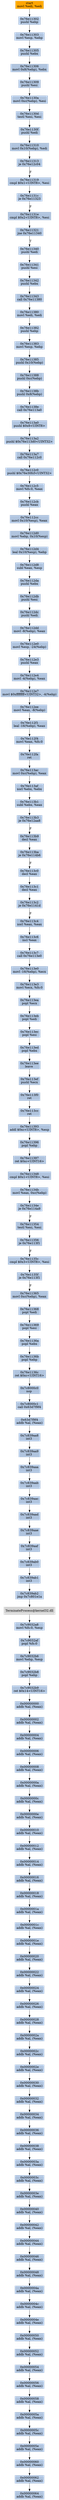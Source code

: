 digraph G {
node[shape=rectangle,style=filled,fillcolor=lightsteelblue,color=lightsteelblue]
bgcolor="transparent"
a0x76e11300movl_edi_edi[label="start\nmovl %edi, %edi",color="lightgrey",fillcolor="orange"];
a0x76e11302pushl_ebp[label="0x76e11302\npushl %ebp"];
a0x76e11303movl_esp_ebp[label="0x76e11303\nmovl %esp, %ebp"];
a0x76e11305pushl_ebx[label="0x76e11305\npushl %ebx"];
a0x76e11306movl_0x8ebp__ebx[label="0x76e11306\nmovl 0x8(%ebp), %ebx"];
a0x76e11309pushl_esi[label="0x76e11309\npushl %esi"];
a0x76e1130amovl_0xcebp__esi[label="0x76e1130a\nmovl 0xc(%ebp), %esi"];
a0x76e1130dtestl_esi_esi[label="0x76e1130d\ntestl %esi, %esi"];
a0x76e1130fpushl_edi[label="0x76e1130f\npushl %edi"];
a0x76e11310movl_0x10ebp__edi[label="0x76e11310\nmovl 0x10(%ebp), %edi"];
a0x76e11313je_0x76e12c04[label="0x76e11313\nje 0x76e12c04"];
a0x76e11319cmpl_0x1UINT8_esi[label="0x76e11319\ncmpl $0x1<UINT8>, %esi"];
a0x76e1131cje_0x76e11323[label="0x76e1131c\nje 0x76e11323"];
a0x76e1131ecmpl_0x2UINT8_esi[label="0x76e1131e\ncmpl $0x2<UINT8>, %esi"];
a0x76e11321jne_0x76e11340[label="0x76e11321\njne 0x76e11340"];
a0x76e11340pushl_edi[label="0x76e11340\npushl %edi"];
a0x76e11341pushl_esi[label="0x76e11341\npushl %esi"];
a0x76e11342pushl_ebx[label="0x76e11342\npushl %ebx"];
a0x76e11343call_0x76e11380[label="0x76e11343\ncall 0x76e11380"];
a0x76e11380movl_edi_edi[label="0x76e11380\nmovl %edi, %edi"];
a0x76e11382pushl_ebp[label="0x76e11382\npushl %ebp"];
a0x76e11383movl_esp_ebp[label="0x76e11383\nmovl %esp, %ebp"];
a0x76e11385pushl_0x10ebp_[label="0x76e11385\npushl 0x10(%ebp)"];
a0x76e11388pushl_0xcebp_[label="0x76e11388\npushl 0xc(%ebp)"];
a0x76e1138bpushl_0x8ebp_[label="0x76e1138b\npushl 0x8(%ebp)"];
a0x76e1138ecall_0x76e113a0[label="0x76e1138e\ncall 0x76e113a0"];
a0x76e113a0pushl_0x8UINT8[label="0x76e113a0\npushl $0x8<UINT8>"];
a0x76e113a2pushl_0x76e113d0UINT32[label="0x76e113a2\npushl $0x76e113d0<UINT32>"];
a0x76e113a7call_0x76e112c0[label="0x76e113a7\ncall 0x76e112c0"];
a0x76e112c0pushl_0x76e30fcfUINT32[label="0x76e112c0\npushl $0x76e30fcf<UINT32>"];
a0x76e112c5movl_fs_0_eax[label="0x76e112c5\nmovl %fs:0, %eax"];
a0x76e112cbpushl_eax[label="0x76e112cb\npushl %eax"];
a0x76e112ccmovl_0x10esp__eax[label="0x76e112cc\nmovl 0x10(%esp), %eax"];
a0x76e112d0movl_ebp_0x10esp_[label="0x76e112d0\nmovl %ebp, 0x10(%esp)"];
a0x76e112d4leal_0x10esp__ebp[label="0x76e112d4\nleal 0x10(%esp), %ebp"];
a0x76e112d8subl_eax_esp[label="0x76e112d8\nsubl %eax, %esp"];
a0x76e112dapushl_ebx[label="0x76e112da\npushl %ebx"];
a0x76e112dbpushl_esi[label="0x76e112db\npushl %esi"];
a0x76e112dcpushl_edi[label="0x76e112dc\npushl %edi"];
a0x76e112ddmovl__8ebp__eax[label="0x76e112dd\nmovl -8(%ebp), %eax"];
a0x76e112e0movl_esp__24ebp_[label="0x76e112e0\nmovl %esp, -24(%ebp)"];
a0x76e112e3pushl_eax[label="0x76e112e3\npushl %eax"];
a0x76e112e4movl__4ebp__eax[label="0x76e112e4\nmovl -4(%ebp), %eax"];
a0x76e112e7movl_0xffffffffUINT32__4ebp_[label="0x76e112e7\nmovl $0xffffffff<UINT32>, -4(%ebp)"];
a0x76e112eemovl_eax__8ebp_[label="0x76e112ee\nmovl %eax, -8(%ebp)"];
a0x76e112f1leal__16ebp__eax[label="0x76e112f1\nleal -16(%ebp), %eax"];
a0x76e112f4movl_eax_fs_0[label="0x76e112f4\nmovl %eax, %fs:0"];
a0x76e112faret[label="0x76e112fa\nret"];
a0x76e113acmovl_0xcebp__eax[label="0x76e113ac\nmovl 0xc(%ebp), %eax"];
a0x76e113afxorl_ebx_ebx[label="0x76e113af\nxorl %ebx, %ebx"];
a0x76e113b1subl_ebx_eax[label="0x76e113b1\nsubl %ebx, %eax"];
a0x76e113b3je_0x76e12aa8[label="0x76e113b3\nje 0x76e12aa8"];
a0x76e113b9decl_eax[label="0x76e113b9\ndecl %eax"];
a0x76e113baje_0x76e114b6[label="0x76e113ba\nje 0x76e114b6"];
a0x76e113c0decl_eax[label="0x76e113c0\ndecl %eax"];
a0x76e113c1decl_eax[label="0x76e113c1\ndecl %eax"];
a0x76e113c2je_0x76e1141d[label="0x76e113c2\nje 0x76e1141d"];
a0x76e113c4xorl_eax_eax[label="0x76e113c4\nxorl %eax, %eax"];
a0x76e113c6incl_eax[label="0x76e113c6\nincl %eax"];
a0x76e113c7call_0x76e113e0[label="0x76e113c7\ncall 0x76e113e0"];
a0x76e113e0movl__16ebp__ecx[label="0x76e113e0\nmovl -16(%ebp), %ecx"];
a0x76e113e3movl_ecx_fs_0[label="0x76e113e3\nmovl %ecx, %fs:0"];
a0x76e113eapopl_ecx[label="0x76e113ea\npopl %ecx"];
a0x76e113ebpopl_edi[label="0x76e113eb\npopl %edi"];
a0x76e113ecpopl_esi[label="0x76e113ec\npopl %esi"];
a0x76e113edpopl_ebx[label="0x76e113ed\npopl %ebx"];
a0x76e113eeleave_[label="0x76e113ee\nleave "];
a0x76e113efpushl_ecx[label="0x76e113ef\npushl %ecx"];
a0x76e113f0ret[label="0x76e113f0\nret"];
a0x76e113ccret[label="0x76e113cc\nret"];
a0x76e11393addl_0xcUINT8_esp[label="0x76e11393\naddl $0xc<UINT8>, %esp"];
a0x76e11396popl_ebp[label="0x76e11396\npopl %ebp"];
a0x76e11397ret_0xcUINT16[label="0x76e11397\nret $0xc<UINT16>"];
a0x76e11348cmpl_0x1UINT8_esi[label="0x76e11348\ncmpl $0x1<UINT8>, %esi"];
a0x76e1134bmovl_eax_0xcebp_[label="0x76e1134b\nmovl %eax, 0xc(%ebp)"];
a0x76e1134eje_0x76e114a9[label="0x76e1134e\nje 0x76e114a9"];
a0x76e11354testl_esi_esi[label="0x76e11354\ntestl %esi, %esi"];
a0x76e11356je_0x76e113f1[label="0x76e11356\nje 0x76e113f1"];
a0x76e1135ccmpl_0x3UINT8_esi[label="0x76e1135c\ncmpl $0x3<UINT8>, %esi"];
a0x76e1135fje_0x76e113f1[label="0x76e1135f\nje 0x76e113f1"];
a0x76e11365movl_0xcebp__eax[label="0x76e11365\nmovl 0xc(%ebp), %eax"];
a0x76e11368popl_edi[label="0x76e11368\npopl %edi"];
a0x76e11369popl_esi[label="0x76e11369\npopl %esi"];
a0x76e1136apopl_ebx[label="0x76e1136a\npopl %ebx"];
a0x76e1136bpopl_ebp[label="0x76e1136b\npopl %ebp"];
a0x76e1136cret_0xcUINT16[label="0x76e1136c\nret $0xc<UINT16>"];
a0x7c8000c0nop_[label="0x7c8000c0\nnop "];
a0x7c8000c1call_0x63d7f9f4[label="0x7c8000c1\ncall 0x63d7f9f4"];
a0x63d7f9f4addb_al_eax_[label="0x63d7f9f4\naddb %al, (%eax)"];
a0x7c839aa8int3_[label="0x7c839aa8\nint3 "];
a0x7c839aa9int3_[label="0x7c839aa9\nint3 "];
a0x7c839aaaint3_[label="0x7c839aaa\nint3 "];
a0x7c839aabint3_[label="0x7c839aab\nint3 "];
a0x7c839aacint3_[label="0x7c839aac\nint3 "];
a0x7c839aadint3_[label="0x7c839aad\nint3 "];
a0x7c839aaeint3_[label="0x7c839aae\nint3 "];
a0x7c839aafint3_[label="0x7c839aaf\nint3 "];
a0x7c839ab0int3_[label="0x7c839ab0\nint3 "];
a0x7c839ab1int3_[label="0x7c839ab1\nint3 "];
a0x7c839ab2jmp_0x7c801e1a[label="0x7c839ab2\njmp 0x7c801e1a"];
TerminateProcess_kernel32_dll[label="TerminateProcess@kernel32.dll",color="lightgrey",fillcolor="lightgrey"];
a0x7c9032a8movl_fs_0_esp[label="0x7c9032a8\nmovl %fs:0, %esp"];
a0x7c9032afpopl_fs_0[label="0x7c9032af\npopl %fs:0"];
a0x7c9032b6movl_ebp_esp[label="0x7c9032b6\nmovl %ebp, %esp"];
a0x7c9032b8popl_ebp[label="0x7c9032b8\npopl %ebp"];
a0x7c9032b9ret_0x14UINT16[label="0x7c9032b9\nret $0x14<UINT16>"];
a0x00000000addb_al_eax_[label="0x00000000\naddb %al, (%eax)"];
a0x00000002addb_al_eax_[label="0x00000002\naddb %al, (%eax)"];
a0x00000004addb_al_eax_[label="0x00000004\naddb %al, (%eax)"];
a0x00000006addb_al_eax_[label="0x00000006\naddb %al, (%eax)"];
a0x00000008addb_al_eax_[label="0x00000008\naddb %al, (%eax)"];
a0x0000000aaddb_al_eax_[label="0x0000000a\naddb %al, (%eax)"];
a0x0000000caddb_al_eax_[label="0x0000000c\naddb %al, (%eax)"];
a0x0000000eaddb_al_eax_[label="0x0000000e\naddb %al, (%eax)"];
a0x00000010addb_al_eax_[label="0x00000010\naddb %al, (%eax)"];
a0x00000012addb_al_eax_[label="0x00000012\naddb %al, (%eax)"];
a0x00000014addb_al_eax_[label="0x00000014\naddb %al, (%eax)"];
a0x00000016addb_al_eax_[label="0x00000016\naddb %al, (%eax)"];
a0x00000018addb_al_eax_[label="0x00000018\naddb %al, (%eax)"];
a0x0000001aaddb_al_eax_[label="0x0000001a\naddb %al, (%eax)"];
a0x0000001caddb_al_eax_[label="0x0000001c\naddb %al, (%eax)"];
a0x0000001eaddb_al_eax_[label="0x0000001e\naddb %al, (%eax)"];
a0x00000020addb_al_eax_[label="0x00000020\naddb %al, (%eax)"];
a0x00000022addb_al_eax_[label="0x00000022\naddb %al, (%eax)"];
a0x00000024addb_al_eax_[label="0x00000024\naddb %al, (%eax)"];
a0x00000026addb_al_eax_[label="0x00000026\naddb %al, (%eax)"];
a0x00000028addb_al_eax_[label="0x00000028\naddb %al, (%eax)"];
a0x0000002aaddb_al_eax_[label="0x0000002a\naddb %al, (%eax)"];
a0x0000002caddb_al_eax_[label="0x0000002c\naddb %al, (%eax)"];
a0x0000002eaddb_al_eax_[label="0x0000002e\naddb %al, (%eax)"];
a0x00000030addb_al_eax_[label="0x00000030\naddb %al, (%eax)"];
a0x00000032addb_al_eax_[label="0x00000032\naddb %al, (%eax)"];
a0x00000034addb_al_eax_[label="0x00000034\naddb %al, (%eax)"];
a0x00000036addb_al_eax_[label="0x00000036\naddb %al, (%eax)"];
a0x00000038addb_al_eax_[label="0x00000038\naddb %al, (%eax)"];
a0x0000003aaddb_al_eax_[label="0x0000003a\naddb %al, (%eax)"];
a0x0000003caddb_al_eax_[label="0x0000003c\naddb %al, (%eax)"];
a0x0000003eaddb_al_eax_[label="0x0000003e\naddb %al, (%eax)"];
a0x00000040addb_al_eax_[label="0x00000040\naddb %al, (%eax)"];
a0x00000042addb_al_eax_[label="0x00000042\naddb %al, (%eax)"];
a0x00000044addb_al_eax_[label="0x00000044\naddb %al, (%eax)"];
a0x00000046addb_al_eax_[label="0x00000046\naddb %al, (%eax)"];
a0x00000048addb_al_eax_[label="0x00000048\naddb %al, (%eax)"];
a0x0000004aaddb_al_eax_[label="0x0000004a\naddb %al, (%eax)"];
a0x0000004caddb_al_eax_[label="0x0000004c\naddb %al, (%eax)"];
a0x0000004eaddb_al_eax_[label="0x0000004e\naddb %al, (%eax)"];
a0x00000050addb_al_eax_[label="0x00000050\naddb %al, (%eax)"];
a0x00000052addb_al_eax_[label="0x00000052\naddb %al, (%eax)"];
a0x00000054addb_al_eax_[label="0x00000054\naddb %al, (%eax)"];
a0x00000056addb_al_eax_[label="0x00000056\naddb %al, (%eax)"];
a0x00000058addb_al_eax_[label="0x00000058\naddb %al, (%eax)"];
a0x0000005aaddb_al_eax_[label="0x0000005a\naddb %al, (%eax)"];
a0x0000005caddb_al_eax_[label="0x0000005c\naddb %al, (%eax)"];
a0x0000005eaddb_al_eax_[label="0x0000005e\naddb %al, (%eax)"];
a0x00000060addb_al_eax_[label="0x00000060\naddb %al, (%eax)"];
a0x00000062addb_al_eax_[label="0x00000062\naddb %al, (%eax)"];
a0x00000064addb_al_eax_[label="0x00000064\naddb %al, (%eax)"];
a0x76e11300movl_edi_edi -> a0x76e11302pushl_ebp [color="#000000"];
a0x76e11302pushl_ebp -> a0x76e11303movl_esp_ebp [color="#000000"];
a0x76e11303movl_esp_ebp -> a0x76e11305pushl_ebx [color="#000000"];
a0x76e11305pushl_ebx -> a0x76e11306movl_0x8ebp__ebx [color="#000000"];
a0x76e11306movl_0x8ebp__ebx -> a0x76e11309pushl_esi [color="#000000"];
a0x76e11309pushl_esi -> a0x76e1130amovl_0xcebp__esi [color="#000000"];
a0x76e1130amovl_0xcebp__esi -> a0x76e1130dtestl_esi_esi [color="#000000"];
a0x76e1130dtestl_esi_esi -> a0x76e1130fpushl_edi [color="#000000"];
a0x76e1130fpushl_edi -> a0x76e11310movl_0x10ebp__edi [color="#000000"];
a0x76e11310movl_0x10ebp__edi -> a0x76e11313je_0x76e12c04 [color="#000000"];
a0x76e11313je_0x76e12c04 -> a0x76e11319cmpl_0x1UINT8_esi [color="#000000",label="F"];
a0x76e11319cmpl_0x1UINT8_esi -> a0x76e1131cje_0x76e11323 [color="#000000"];
a0x76e1131cje_0x76e11323 -> a0x76e1131ecmpl_0x2UINT8_esi [color="#000000",label="F"];
a0x76e1131ecmpl_0x2UINT8_esi -> a0x76e11321jne_0x76e11340 [color="#000000"];
a0x76e11321jne_0x76e11340 -> a0x76e11340pushl_edi [color="#000000",label="T"];
a0x76e11340pushl_edi -> a0x76e11341pushl_esi [color="#000000"];
a0x76e11341pushl_esi -> a0x76e11342pushl_ebx [color="#000000"];
a0x76e11342pushl_ebx -> a0x76e11343call_0x76e11380 [color="#000000"];
a0x76e11343call_0x76e11380 -> a0x76e11380movl_edi_edi [color="#000000"];
a0x76e11380movl_edi_edi -> a0x76e11382pushl_ebp [color="#000000"];
a0x76e11382pushl_ebp -> a0x76e11383movl_esp_ebp [color="#000000"];
a0x76e11383movl_esp_ebp -> a0x76e11385pushl_0x10ebp_ [color="#000000"];
a0x76e11385pushl_0x10ebp_ -> a0x76e11388pushl_0xcebp_ [color="#000000"];
a0x76e11388pushl_0xcebp_ -> a0x76e1138bpushl_0x8ebp_ [color="#000000"];
a0x76e1138bpushl_0x8ebp_ -> a0x76e1138ecall_0x76e113a0 [color="#000000"];
a0x76e1138ecall_0x76e113a0 -> a0x76e113a0pushl_0x8UINT8 [color="#000000"];
a0x76e113a0pushl_0x8UINT8 -> a0x76e113a2pushl_0x76e113d0UINT32 [color="#000000"];
a0x76e113a2pushl_0x76e113d0UINT32 -> a0x76e113a7call_0x76e112c0 [color="#000000"];
a0x76e113a7call_0x76e112c0 -> a0x76e112c0pushl_0x76e30fcfUINT32 [color="#000000"];
a0x76e112c0pushl_0x76e30fcfUINT32 -> a0x76e112c5movl_fs_0_eax [color="#000000"];
a0x76e112c5movl_fs_0_eax -> a0x76e112cbpushl_eax [color="#000000"];
a0x76e112cbpushl_eax -> a0x76e112ccmovl_0x10esp__eax [color="#000000"];
a0x76e112ccmovl_0x10esp__eax -> a0x76e112d0movl_ebp_0x10esp_ [color="#000000"];
a0x76e112d0movl_ebp_0x10esp_ -> a0x76e112d4leal_0x10esp__ebp [color="#000000"];
a0x76e112d4leal_0x10esp__ebp -> a0x76e112d8subl_eax_esp [color="#000000"];
a0x76e112d8subl_eax_esp -> a0x76e112dapushl_ebx [color="#000000"];
a0x76e112dapushl_ebx -> a0x76e112dbpushl_esi [color="#000000"];
a0x76e112dbpushl_esi -> a0x76e112dcpushl_edi [color="#000000"];
a0x76e112dcpushl_edi -> a0x76e112ddmovl__8ebp__eax [color="#000000"];
a0x76e112ddmovl__8ebp__eax -> a0x76e112e0movl_esp__24ebp_ [color="#000000"];
a0x76e112e0movl_esp__24ebp_ -> a0x76e112e3pushl_eax [color="#000000"];
a0x76e112e3pushl_eax -> a0x76e112e4movl__4ebp__eax [color="#000000"];
a0x76e112e4movl__4ebp__eax -> a0x76e112e7movl_0xffffffffUINT32__4ebp_ [color="#000000"];
a0x76e112e7movl_0xffffffffUINT32__4ebp_ -> a0x76e112eemovl_eax__8ebp_ [color="#000000"];
a0x76e112eemovl_eax__8ebp_ -> a0x76e112f1leal__16ebp__eax [color="#000000"];
a0x76e112f1leal__16ebp__eax -> a0x76e112f4movl_eax_fs_0 [color="#000000"];
a0x76e112f4movl_eax_fs_0 -> a0x76e112faret [color="#000000"];
a0x76e112faret -> a0x76e113acmovl_0xcebp__eax [color="#000000"];
a0x76e113acmovl_0xcebp__eax -> a0x76e113afxorl_ebx_ebx [color="#000000"];
a0x76e113afxorl_ebx_ebx -> a0x76e113b1subl_ebx_eax [color="#000000"];
a0x76e113b1subl_ebx_eax -> a0x76e113b3je_0x76e12aa8 [color="#000000"];
a0x76e113b3je_0x76e12aa8 -> a0x76e113b9decl_eax [color="#000000",label="F"];
a0x76e113b9decl_eax -> a0x76e113baje_0x76e114b6 [color="#000000"];
a0x76e113baje_0x76e114b6 -> a0x76e113c0decl_eax [color="#000000",label="F"];
a0x76e113c0decl_eax -> a0x76e113c1decl_eax [color="#000000"];
a0x76e113c1decl_eax -> a0x76e113c2je_0x76e1141d [color="#000000"];
a0x76e113c2je_0x76e1141d -> a0x76e113c4xorl_eax_eax [color="#000000",label="F"];
a0x76e113c4xorl_eax_eax -> a0x76e113c6incl_eax [color="#000000"];
a0x76e113c6incl_eax -> a0x76e113c7call_0x76e113e0 [color="#000000"];
a0x76e113c7call_0x76e113e0 -> a0x76e113e0movl__16ebp__ecx [color="#000000"];
a0x76e113e0movl__16ebp__ecx -> a0x76e113e3movl_ecx_fs_0 [color="#000000"];
a0x76e113e3movl_ecx_fs_0 -> a0x76e113eapopl_ecx [color="#000000"];
a0x76e113eapopl_ecx -> a0x76e113ebpopl_edi [color="#000000"];
a0x76e113ebpopl_edi -> a0x76e113ecpopl_esi [color="#000000"];
a0x76e113ecpopl_esi -> a0x76e113edpopl_ebx [color="#000000"];
a0x76e113edpopl_ebx -> a0x76e113eeleave_ [color="#000000"];
a0x76e113eeleave_ -> a0x76e113efpushl_ecx [color="#000000"];
a0x76e113efpushl_ecx -> a0x76e113f0ret [color="#000000"];
a0x76e113f0ret -> a0x76e113ccret [color="#000000"];
a0x76e113ccret -> a0x76e11393addl_0xcUINT8_esp [color="#000000"];
a0x76e11393addl_0xcUINT8_esp -> a0x76e11396popl_ebp [color="#000000"];
a0x76e11396popl_ebp -> a0x76e11397ret_0xcUINT16 [color="#000000"];
a0x76e11397ret_0xcUINT16 -> a0x76e11348cmpl_0x1UINT8_esi [color="#000000"];
a0x76e11348cmpl_0x1UINT8_esi -> a0x76e1134bmovl_eax_0xcebp_ [color="#000000"];
a0x76e1134bmovl_eax_0xcebp_ -> a0x76e1134eje_0x76e114a9 [color="#000000"];
a0x76e1134eje_0x76e114a9 -> a0x76e11354testl_esi_esi [color="#000000",label="F"];
a0x76e11354testl_esi_esi -> a0x76e11356je_0x76e113f1 [color="#000000"];
a0x76e11356je_0x76e113f1 -> a0x76e1135ccmpl_0x3UINT8_esi [color="#000000",label="F"];
a0x76e1135ccmpl_0x3UINT8_esi -> a0x76e1135fje_0x76e113f1 [color="#000000"];
a0x76e1135fje_0x76e113f1 -> a0x76e11365movl_0xcebp__eax [color="#000000",label="F"];
a0x76e11365movl_0xcebp__eax -> a0x76e11368popl_edi [color="#000000"];
a0x76e11368popl_edi -> a0x76e11369popl_esi [color="#000000"];
a0x76e11369popl_esi -> a0x76e1136apopl_ebx [color="#000000"];
a0x76e1136apopl_ebx -> a0x76e1136bpopl_ebp [color="#000000"];
a0x76e1136bpopl_ebp -> a0x76e1136cret_0xcUINT16 [color="#000000"];
a0x76e1136cret_0xcUINT16 -> a0x7c8000c0nop_ [color="#000000"];
a0x7c8000c0nop_ -> a0x7c8000c1call_0x63d7f9f4 [color="#000000"];
a0x7c8000c1call_0x63d7f9f4 -> a0x63d7f9f4addb_al_eax_ [color="#000000"];
a0x63d7f9f4addb_al_eax_ -> a0x7c839aa8int3_ [color="#000000"];
a0x7c839aa8int3_ -> a0x7c839aa9int3_ [color="#000000"];
a0x7c839aa9int3_ -> a0x7c839aaaint3_ [color="#000000"];
a0x7c839aaaint3_ -> a0x7c839aabint3_ [color="#000000"];
a0x7c839aabint3_ -> a0x7c839aacint3_ [color="#000000"];
a0x7c839aacint3_ -> a0x7c839aadint3_ [color="#000000"];
a0x7c839aadint3_ -> a0x7c839aaeint3_ [color="#000000"];
a0x7c839aaeint3_ -> a0x7c839aafint3_ [color="#000000"];
a0x7c839aafint3_ -> a0x7c839ab0int3_ [color="#000000"];
a0x7c839ab0int3_ -> a0x7c839ab1int3_ [color="#000000"];
a0x7c839ab1int3_ -> a0x7c839ab2jmp_0x7c801e1a [color="#000000"];
a0x7c839ab2jmp_0x7c801e1a -> TerminateProcess_kernel32_dll [color="#000000"];
TerminateProcess_kernel32_dll -> a0x7c9032a8movl_fs_0_esp [color="#000000"];
a0x7c9032a8movl_fs_0_esp -> a0x7c9032afpopl_fs_0 [color="#000000"];
a0x7c9032afpopl_fs_0 -> a0x7c9032b6movl_ebp_esp [color="#000000"];
a0x7c9032b6movl_ebp_esp -> a0x7c9032b8popl_ebp [color="#000000"];
a0x7c9032b8popl_ebp -> a0x7c9032b9ret_0x14UINT16 [color="#000000"];
a0x7c9032b9ret_0x14UINT16 -> a0x00000000addb_al_eax_ [color="#000000"];
a0x00000000addb_al_eax_ -> a0x00000002addb_al_eax_ [color="#000000"];
a0x00000002addb_al_eax_ -> a0x00000004addb_al_eax_ [color="#000000"];
a0x00000004addb_al_eax_ -> a0x00000006addb_al_eax_ [color="#000000"];
a0x00000006addb_al_eax_ -> a0x00000008addb_al_eax_ [color="#000000"];
a0x00000008addb_al_eax_ -> a0x0000000aaddb_al_eax_ [color="#000000"];
a0x0000000aaddb_al_eax_ -> a0x0000000caddb_al_eax_ [color="#000000"];
a0x0000000caddb_al_eax_ -> a0x0000000eaddb_al_eax_ [color="#000000"];
a0x0000000eaddb_al_eax_ -> a0x00000010addb_al_eax_ [color="#000000"];
a0x00000010addb_al_eax_ -> a0x00000012addb_al_eax_ [color="#000000"];
a0x00000012addb_al_eax_ -> a0x00000014addb_al_eax_ [color="#000000"];
a0x00000014addb_al_eax_ -> a0x00000016addb_al_eax_ [color="#000000"];
a0x00000016addb_al_eax_ -> a0x00000018addb_al_eax_ [color="#000000"];
a0x00000018addb_al_eax_ -> a0x0000001aaddb_al_eax_ [color="#000000"];
a0x0000001aaddb_al_eax_ -> a0x0000001caddb_al_eax_ [color="#000000"];
a0x0000001caddb_al_eax_ -> a0x0000001eaddb_al_eax_ [color="#000000"];
a0x0000001eaddb_al_eax_ -> a0x00000020addb_al_eax_ [color="#000000"];
a0x00000020addb_al_eax_ -> a0x00000022addb_al_eax_ [color="#000000"];
a0x00000022addb_al_eax_ -> a0x00000024addb_al_eax_ [color="#000000"];
a0x00000024addb_al_eax_ -> a0x00000026addb_al_eax_ [color="#000000"];
a0x00000026addb_al_eax_ -> a0x00000028addb_al_eax_ [color="#000000"];
a0x00000028addb_al_eax_ -> a0x0000002aaddb_al_eax_ [color="#000000"];
a0x0000002aaddb_al_eax_ -> a0x0000002caddb_al_eax_ [color="#000000"];
a0x0000002caddb_al_eax_ -> a0x0000002eaddb_al_eax_ [color="#000000"];
a0x0000002eaddb_al_eax_ -> a0x00000030addb_al_eax_ [color="#000000"];
a0x00000030addb_al_eax_ -> a0x00000032addb_al_eax_ [color="#000000"];
a0x00000032addb_al_eax_ -> a0x00000034addb_al_eax_ [color="#000000"];
a0x00000034addb_al_eax_ -> a0x00000036addb_al_eax_ [color="#000000"];
a0x00000036addb_al_eax_ -> a0x00000038addb_al_eax_ [color="#000000"];
a0x00000038addb_al_eax_ -> a0x0000003aaddb_al_eax_ [color="#000000"];
a0x0000003aaddb_al_eax_ -> a0x0000003caddb_al_eax_ [color="#000000"];
a0x0000003caddb_al_eax_ -> a0x0000003eaddb_al_eax_ [color="#000000"];
a0x0000003eaddb_al_eax_ -> a0x00000040addb_al_eax_ [color="#000000"];
a0x00000040addb_al_eax_ -> a0x00000042addb_al_eax_ [color="#000000"];
a0x00000042addb_al_eax_ -> a0x00000044addb_al_eax_ [color="#000000"];
a0x00000044addb_al_eax_ -> a0x00000046addb_al_eax_ [color="#000000"];
a0x00000046addb_al_eax_ -> a0x00000048addb_al_eax_ [color="#000000"];
a0x00000048addb_al_eax_ -> a0x0000004aaddb_al_eax_ [color="#000000"];
a0x0000004aaddb_al_eax_ -> a0x0000004caddb_al_eax_ [color="#000000"];
a0x0000004caddb_al_eax_ -> a0x0000004eaddb_al_eax_ [color="#000000"];
a0x0000004eaddb_al_eax_ -> a0x00000050addb_al_eax_ [color="#000000"];
a0x00000050addb_al_eax_ -> a0x00000052addb_al_eax_ [color="#000000"];
a0x00000052addb_al_eax_ -> a0x00000054addb_al_eax_ [color="#000000"];
a0x00000054addb_al_eax_ -> a0x00000056addb_al_eax_ [color="#000000"];
a0x00000056addb_al_eax_ -> a0x00000058addb_al_eax_ [color="#000000"];
a0x00000058addb_al_eax_ -> a0x0000005aaddb_al_eax_ [color="#000000"];
a0x0000005aaddb_al_eax_ -> a0x0000005caddb_al_eax_ [color="#000000"];
a0x0000005caddb_al_eax_ -> a0x0000005eaddb_al_eax_ [color="#000000"];
a0x0000005eaddb_al_eax_ -> a0x00000060addb_al_eax_ [color="#000000"];
a0x00000060addb_al_eax_ -> a0x00000062addb_al_eax_ [color="#000000"];
a0x00000062addb_al_eax_ -> a0x00000064addb_al_eax_ [color="#000000"];
}
